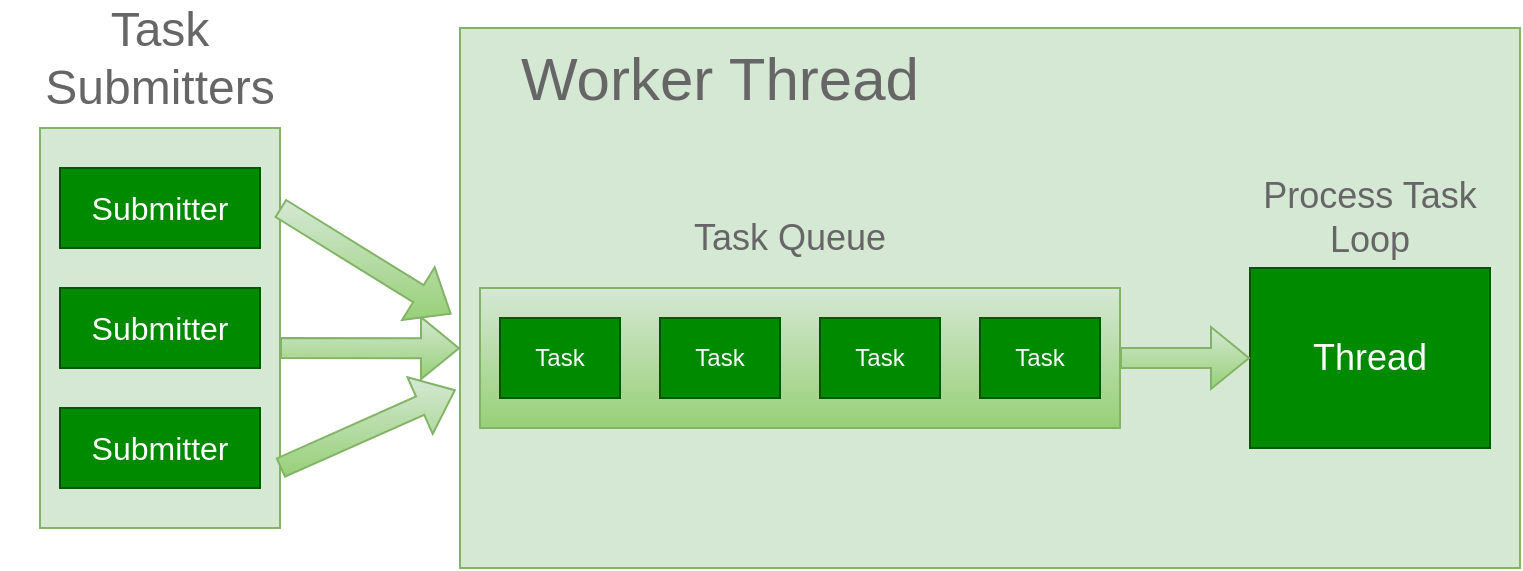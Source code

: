 <mxfile version="19.0.3" type="device"><diagram id="XczEXUjioRF0TbkoMe7r" name="第 1 页"><mxGraphModel dx="1219" dy="790" grid="1" gridSize="10" guides="1" tooltips="1" connect="1" arrows="1" fold="1" page="1" pageScale="1" pageWidth="827" pageHeight="1169" math="0" shadow="0"><root><mxCell id="0"/><mxCell id="1" parent="0"/><mxCell id="0bLolJodXjInlpCQJ44A-15" value="" style="rounded=0;whiteSpace=wrap;html=1;fontSize=16;fillColor=#d5e8d4;strokeColor=#82b366;" vertex="1" parent="1"><mxGeometry x="40" y="220" width="120" height="200" as="geometry"/></mxCell><mxCell id="0bLolJodXjInlpCQJ44A-8" value="" style="rounded=0;whiteSpace=wrap;html=1;fontSize=18;fillColor=#d5e8d4;strokeColor=#82b366;" vertex="1" parent="1"><mxGeometry x="250" y="170" width="530" height="270" as="geometry"/></mxCell><mxCell id="0bLolJodXjInlpCQJ44A-1" value="" style="rounded=0;whiteSpace=wrap;html=1;fillColor=#d5e8d4;strokeColor=#82b366;gradientColor=#97d077;" vertex="1" parent="1"><mxGeometry x="260" y="300" width="320" height="70" as="geometry"/></mxCell><mxCell id="0bLolJodXjInlpCQJ44A-2" value="Task" style="rounded=0;whiteSpace=wrap;html=1;fillColor=#008a00;fontColor=#ffffff;strokeColor=#005700;" vertex="1" parent="1"><mxGeometry x="510" y="315" width="60" height="40" as="geometry"/></mxCell><mxCell id="0bLolJodXjInlpCQJ44A-3" value="Task" style="rounded=0;whiteSpace=wrap;html=1;fillColor=#008a00;fontColor=#ffffff;strokeColor=#005700;" vertex="1" parent="1"><mxGeometry x="430" y="315" width="60" height="40" as="geometry"/></mxCell><mxCell id="0bLolJodXjInlpCQJ44A-4" value="Task" style="rounded=0;whiteSpace=wrap;html=1;fillColor=#008a00;fontColor=#ffffff;strokeColor=#005700;" vertex="1" parent="1"><mxGeometry x="350" y="315" width="60" height="40" as="geometry"/></mxCell><mxCell id="0bLolJodXjInlpCQJ44A-5" value="Task" style="rounded=0;whiteSpace=wrap;html=1;fillColor=#008a00;fontColor=#ffffff;strokeColor=#005700;" vertex="1" parent="1"><mxGeometry x="270" y="315" width="60" height="40" as="geometry"/></mxCell><mxCell id="0bLolJodXjInlpCQJ44A-6" value="&lt;font style=&quot;font-size: 18px;&quot;&gt;Thread&lt;/font&gt;" style="rounded=0;whiteSpace=wrap;html=1;fillColor=#008a00;fontColor=#ffffff;strokeColor=#005700;" vertex="1" parent="1"><mxGeometry x="645" y="290" width="120" height="90" as="geometry"/></mxCell><mxCell id="0bLolJodXjInlpCQJ44A-7" value="" style="shape=flexArrow;endArrow=classic;html=1;rounded=0;fontSize=18;exitX=1;exitY=0.5;exitDx=0;exitDy=0;entryX=0;entryY=0.5;entryDx=0;entryDy=0;fillColor=#d5e8d4;gradientColor=#97d077;strokeColor=#82b366;" edge="1" parent="1" source="0bLolJodXjInlpCQJ44A-1" target="0bLolJodXjInlpCQJ44A-6"><mxGeometry width="50" height="50" relative="1" as="geometry"><mxPoint x="600" y="370" as="sourcePoint"/><mxPoint x="650" y="320" as="targetPoint"/></mxGeometry></mxCell><mxCell id="0bLolJodXjInlpCQJ44A-9" value="&lt;font color=&quot;#666666&quot;&gt;Task Queue&lt;/font&gt;" style="text;html=1;strokeColor=none;fillColor=none;align=center;verticalAlign=middle;whiteSpace=wrap;rounded=0;fontSize=18;" vertex="1" parent="1"><mxGeometry x="340" y="260" width="150" height="30" as="geometry"/></mxCell><mxCell id="0bLolJodXjInlpCQJ44A-10" value="&lt;font color=&quot;#666666&quot;&gt;Process Task Loop&lt;/font&gt;" style="text;html=1;strokeColor=none;fillColor=none;align=center;verticalAlign=middle;whiteSpace=wrap;rounded=0;fontSize=18;" vertex="1" parent="1"><mxGeometry x="630" y="250" width="150" height="30" as="geometry"/></mxCell><mxCell id="0bLolJodXjInlpCQJ44A-11" value="&lt;font style=&quot;font-size: 30px;&quot; color=&quot;#666666&quot;&gt;Worker Thread&lt;/font&gt;" style="text;html=1;strokeColor=none;fillColor=none;align=center;verticalAlign=middle;whiteSpace=wrap;rounded=0;fontSize=18;" vertex="1" parent="1"><mxGeometry x="260" y="180" width="240" height="30" as="geometry"/></mxCell><mxCell id="0bLolJodXjInlpCQJ44A-12" value="&lt;font style=&quot;font-size: 16px;&quot;&gt;Submitter&lt;/font&gt;" style="rounded=0;whiteSpace=wrap;html=1;fillColor=#008a00;fontColor=#ffffff;strokeColor=#005700;" vertex="1" parent="1"><mxGeometry x="50" y="240" width="100" height="40" as="geometry"/></mxCell><mxCell id="0bLolJodXjInlpCQJ44A-13" value="&lt;font style=&quot;font-size: 16px;&quot;&gt;Submitter&lt;/font&gt;" style="rounded=0;whiteSpace=wrap;html=1;fillColor=#008a00;fontColor=#ffffff;strokeColor=#005700;" vertex="1" parent="1"><mxGeometry x="50" y="300" width="100" height="40" as="geometry"/></mxCell><mxCell id="0bLolJodXjInlpCQJ44A-14" value="&lt;font style=&quot;font-size: 16px;&quot;&gt;Submitter&lt;/font&gt;" style="rounded=0;whiteSpace=wrap;html=1;fillColor=#008a00;fontColor=#ffffff;strokeColor=#005700;" vertex="1" parent="1"><mxGeometry x="50" y="360" width="100" height="40" as="geometry"/></mxCell><mxCell id="0bLolJodXjInlpCQJ44A-16" value="&lt;font style=&quot;font-size: 24px;&quot; color=&quot;#666666&quot;&gt;Task Submitters&lt;/font&gt;" style="text;html=1;strokeColor=none;fillColor=none;align=center;verticalAlign=middle;whiteSpace=wrap;rounded=0;fontSize=18;" vertex="1" parent="1"><mxGeometry x="20" y="170" width="160" height="30" as="geometry"/></mxCell><mxCell id="0bLolJodXjInlpCQJ44A-19" value="" style="shape=flexArrow;endArrow=classic;html=1;rounded=0;fontSize=18;exitX=1;exitY=0.5;exitDx=0;exitDy=0;entryX=-0.004;entryY=0.67;entryDx=0;entryDy=0;fillColor=#d5e8d4;gradientColor=#97d077;strokeColor=#82b366;entryPerimeter=0;" edge="1" parent="1" target="0bLolJodXjInlpCQJ44A-8"><mxGeometry width="50" height="50" relative="1" as="geometry"><mxPoint x="160" y="390" as="sourcePoint"/><mxPoint x="225" y="390" as="targetPoint"/></mxGeometry></mxCell><mxCell id="0bLolJodXjInlpCQJ44A-20" value="" style="shape=flexArrow;endArrow=classic;html=1;rounded=0;fontSize=18;exitX=1;exitY=0.5;exitDx=0;exitDy=0;entryX=0;entryY=0.593;entryDx=0;entryDy=0;fillColor=#d5e8d4;gradientColor=#97d077;strokeColor=#82b366;entryPerimeter=0;" edge="1" parent="1" target="0bLolJodXjInlpCQJ44A-8"><mxGeometry width="50" height="50" relative="1" as="geometry"><mxPoint x="160" y="330" as="sourcePoint"/><mxPoint x="225" y="330" as="targetPoint"/></mxGeometry></mxCell><mxCell id="0bLolJodXjInlpCQJ44A-21" value="" style="shape=flexArrow;endArrow=classic;html=1;rounded=0;fontSize=18;exitX=1;exitY=0.5;exitDx=0;exitDy=0;fillColor=#d5e8d4;gradientColor=#97d077;strokeColor=#82b366;entryX=-0.008;entryY=0.53;entryDx=0;entryDy=0;entryPerimeter=0;" edge="1" parent="1" target="0bLolJodXjInlpCQJ44A-8"><mxGeometry width="50" height="50" relative="1" as="geometry"><mxPoint x="160" y="260" as="sourcePoint"/><mxPoint x="240" y="330" as="targetPoint"/></mxGeometry></mxCell></root></mxGraphModel></diagram></mxfile>